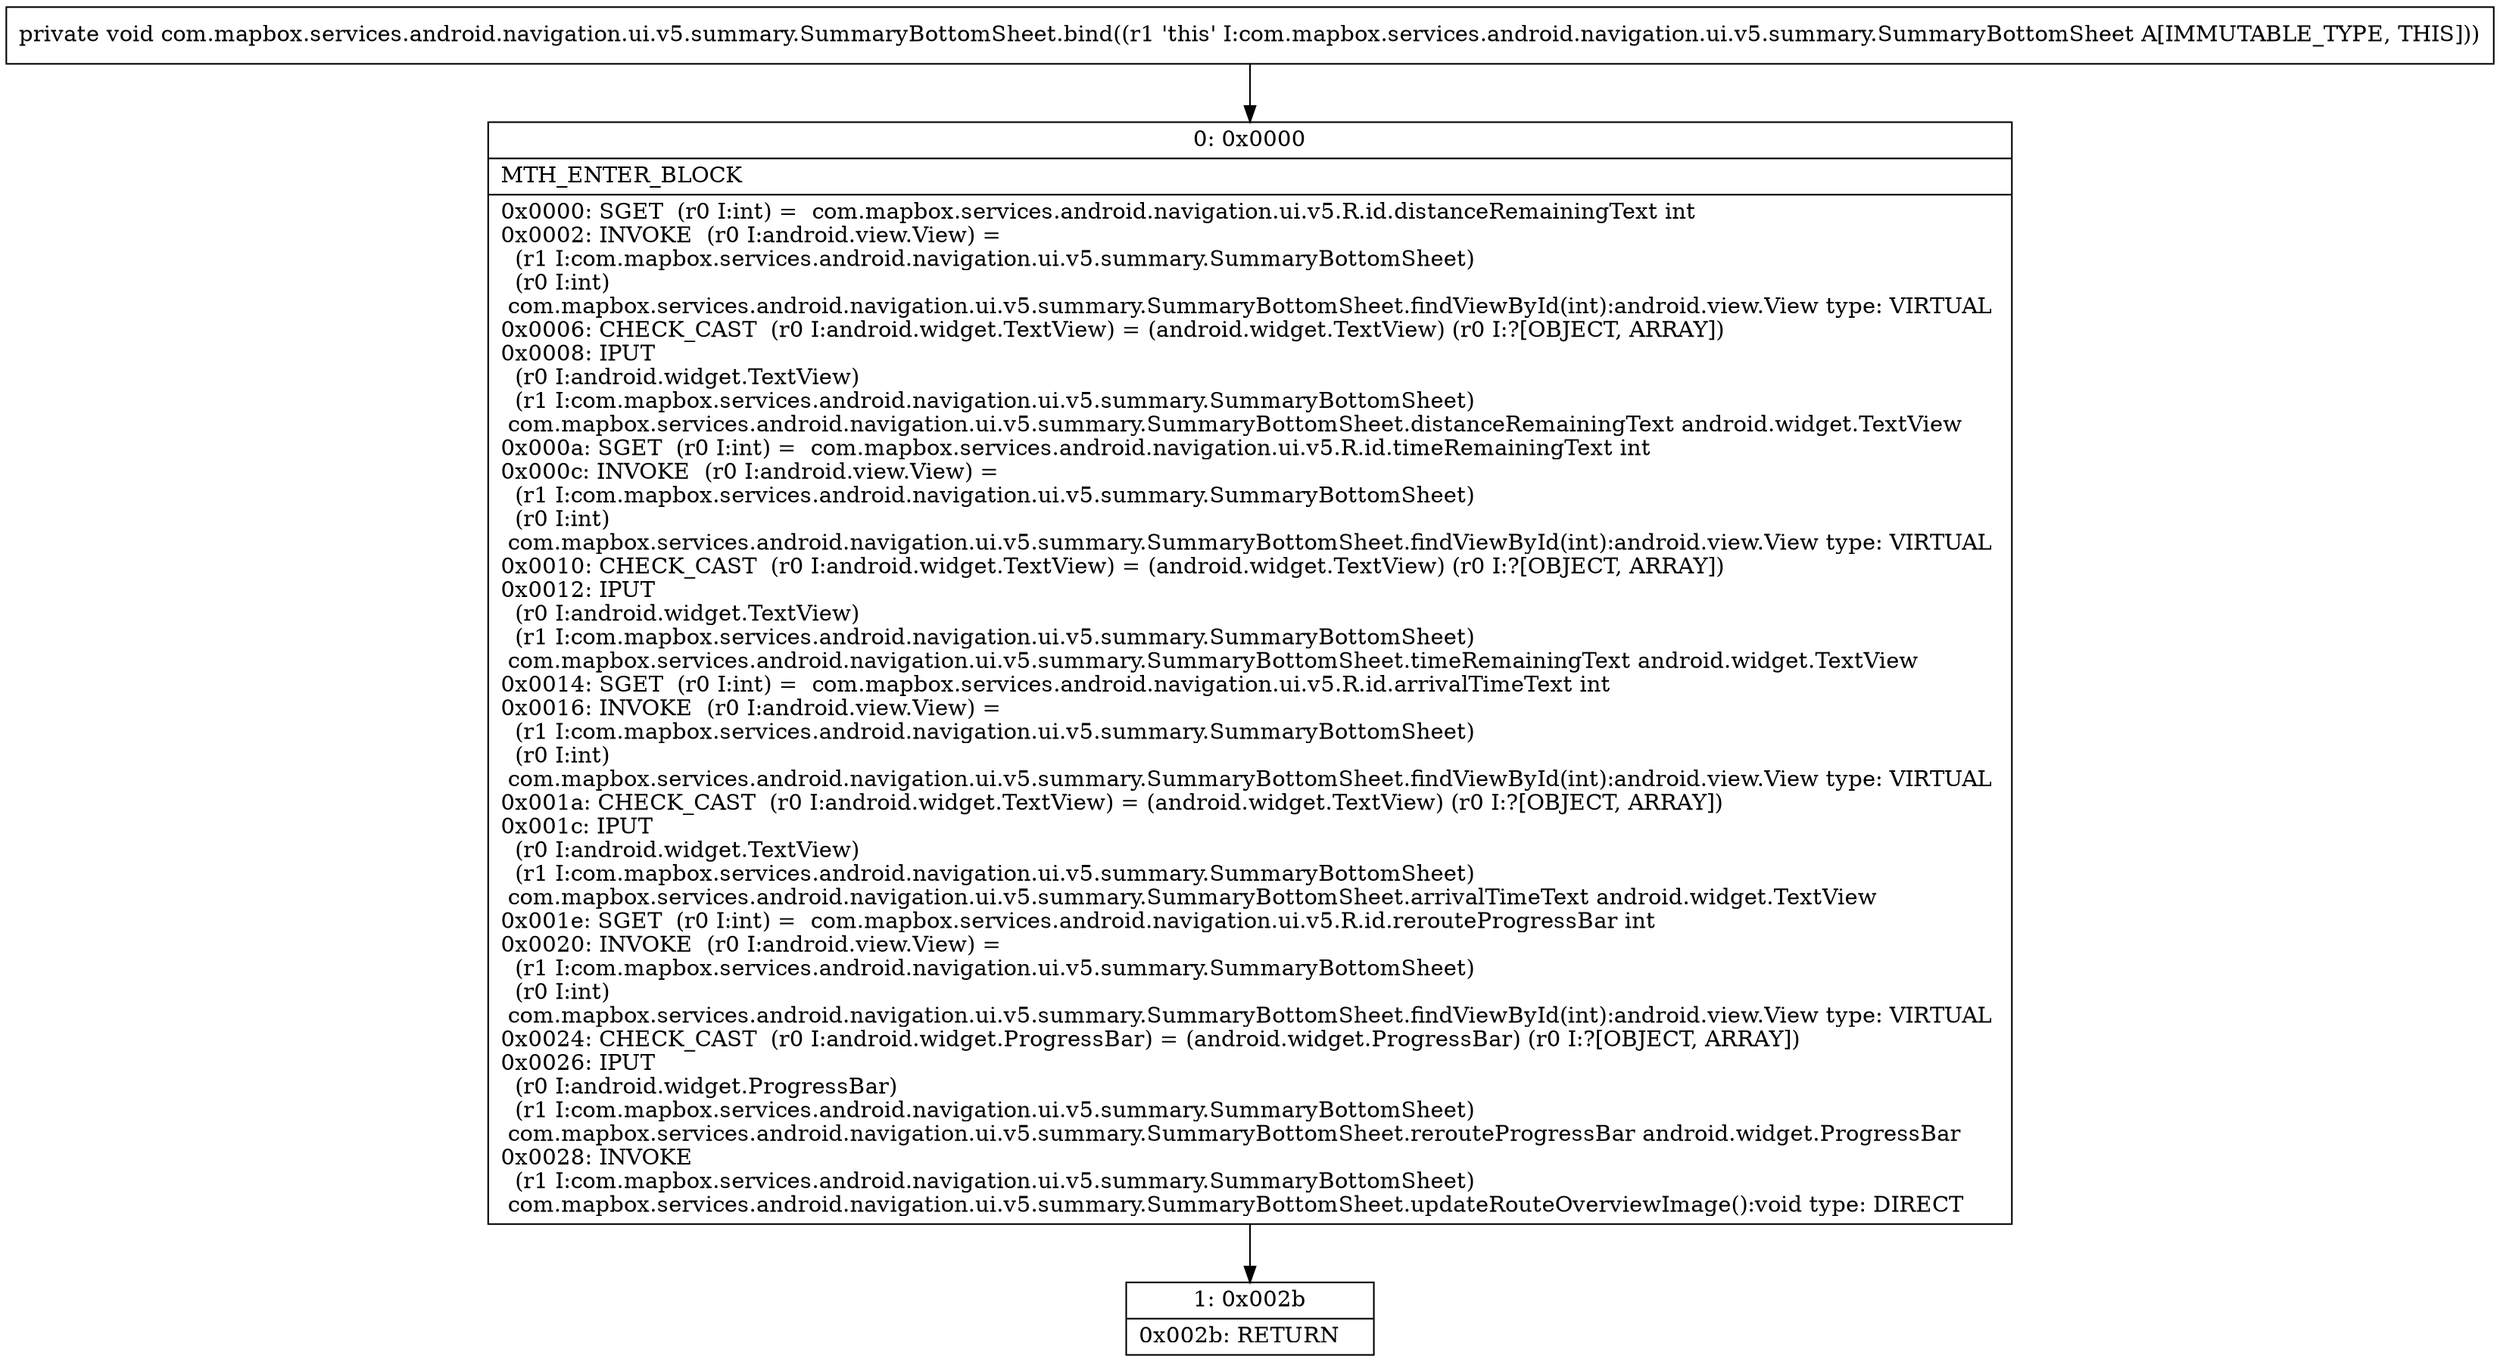 digraph "CFG forcom.mapbox.services.android.navigation.ui.v5.summary.SummaryBottomSheet.bind()V" {
Node_0 [shape=record,label="{0\:\ 0x0000|MTH_ENTER_BLOCK\l|0x0000: SGET  (r0 I:int) =  com.mapbox.services.android.navigation.ui.v5.R.id.distanceRemainingText int \l0x0002: INVOKE  (r0 I:android.view.View) = \l  (r1 I:com.mapbox.services.android.navigation.ui.v5.summary.SummaryBottomSheet)\l  (r0 I:int)\l com.mapbox.services.android.navigation.ui.v5.summary.SummaryBottomSheet.findViewById(int):android.view.View type: VIRTUAL \l0x0006: CHECK_CAST  (r0 I:android.widget.TextView) = (android.widget.TextView) (r0 I:?[OBJECT, ARRAY]) \l0x0008: IPUT  \l  (r0 I:android.widget.TextView)\l  (r1 I:com.mapbox.services.android.navigation.ui.v5.summary.SummaryBottomSheet)\l com.mapbox.services.android.navigation.ui.v5.summary.SummaryBottomSheet.distanceRemainingText android.widget.TextView \l0x000a: SGET  (r0 I:int) =  com.mapbox.services.android.navigation.ui.v5.R.id.timeRemainingText int \l0x000c: INVOKE  (r0 I:android.view.View) = \l  (r1 I:com.mapbox.services.android.navigation.ui.v5.summary.SummaryBottomSheet)\l  (r0 I:int)\l com.mapbox.services.android.navigation.ui.v5.summary.SummaryBottomSheet.findViewById(int):android.view.View type: VIRTUAL \l0x0010: CHECK_CAST  (r0 I:android.widget.TextView) = (android.widget.TextView) (r0 I:?[OBJECT, ARRAY]) \l0x0012: IPUT  \l  (r0 I:android.widget.TextView)\l  (r1 I:com.mapbox.services.android.navigation.ui.v5.summary.SummaryBottomSheet)\l com.mapbox.services.android.navigation.ui.v5.summary.SummaryBottomSheet.timeRemainingText android.widget.TextView \l0x0014: SGET  (r0 I:int) =  com.mapbox.services.android.navigation.ui.v5.R.id.arrivalTimeText int \l0x0016: INVOKE  (r0 I:android.view.View) = \l  (r1 I:com.mapbox.services.android.navigation.ui.v5.summary.SummaryBottomSheet)\l  (r0 I:int)\l com.mapbox.services.android.navigation.ui.v5.summary.SummaryBottomSheet.findViewById(int):android.view.View type: VIRTUAL \l0x001a: CHECK_CAST  (r0 I:android.widget.TextView) = (android.widget.TextView) (r0 I:?[OBJECT, ARRAY]) \l0x001c: IPUT  \l  (r0 I:android.widget.TextView)\l  (r1 I:com.mapbox.services.android.navigation.ui.v5.summary.SummaryBottomSheet)\l com.mapbox.services.android.navigation.ui.v5.summary.SummaryBottomSheet.arrivalTimeText android.widget.TextView \l0x001e: SGET  (r0 I:int) =  com.mapbox.services.android.navigation.ui.v5.R.id.rerouteProgressBar int \l0x0020: INVOKE  (r0 I:android.view.View) = \l  (r1 I:com.mapbox.services.android.navigation.ui.v5.summary.SummaryBottomSheet)\l  (r0 I:int)\l com.mapbox.services.android.navigation.ui.v5.summary.SummaryBottomSheet.findViewById(int):android.view.View type: VIRTUAL \l0x0024: CHECK_CAST  (r0 I:android.widget.ProgressBar) = (android.widget.ProgressBar) (r0 I:?[OBJECT, ARRAY]) \l0x0026: IPUT  \l  (r0 I:android.widget.ProgressBar)\l  (r1 I:com.mapbox.services.android.navigation.ui.v5.summary.SummaryBottomSheet)\l com.mapbox.services.android.navigation.ui.v5.summary.SummaryBottomSheet.rerouteProgressBar android.widget.ProgressBar \l0x0028: INVOKE  \l  (r1 I:com.mapbox.services.android.navigation.ui.v5.summary.SummaryBottomSheet)\l com.mapbox.services.android.navigation.ui.v5.summary.SummaryBottomSheet.updateRouteOverviewImage():void type: DIRECT \l}"];
Node_1 [shape=record,label="{1\:\ 0x002b|0x002b: RETURN   \l}"];
MethodNode[shape=record,label="{private void com.mapbox.services.android.navigation.ui.v5.summary.SummaryBottomSheet.bind((r1 'this' I:com.mapbox.services.android.navigation.ui.v5.summary.SummaryBottomSheet A[IMMUTABLE_TYPE, THIS])) }"];
MethodNode -> Node_0;
Node_0 -> Node_1;
}

